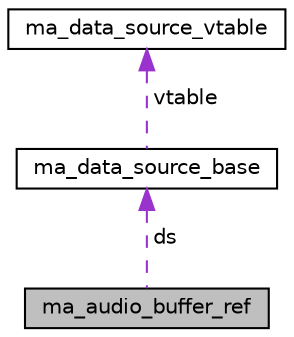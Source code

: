 digraph "ma_audio_buffer_ref"
{
 // LATEX_PDF_SIZE
  edge [fontname="Helvetica",fontsize="10",labelfontname="Helvetica",labelfontsize="10"];
  node [fontname="Helvetica",fontsize="10",shape=record];
  Node1 [label="ma_audio_buffer_ref",height=0.2,width=0.4,color="black", fillcolor="grey75", style="filled", fontcolor="black",tooltip=" "];
  Node2 -> Node1 [dir="back",color="darkorchid3",fontsize="10",style="dashed",label=" ds" ,fontname="Helvetica"];
  Node2 [label="ma_data_source_base",height=0.2,width=0.4,color="black", fillcolor="white", style="filled",URL="$structma__data__source__base.html",tooltip=" "];
  Node3 -> Node2 [dir="back",color="darkorchid3",fontsize="10",style="dashed",label=" vtable" ,fontname="Helvetica"];
  Node3 [label="ma_data_source_vtable",height=0.2,width=0.4,color="black", fillcolor="white", style="filled",URL="$structma__data__source__vtable.html",tooltip=" "];
}
